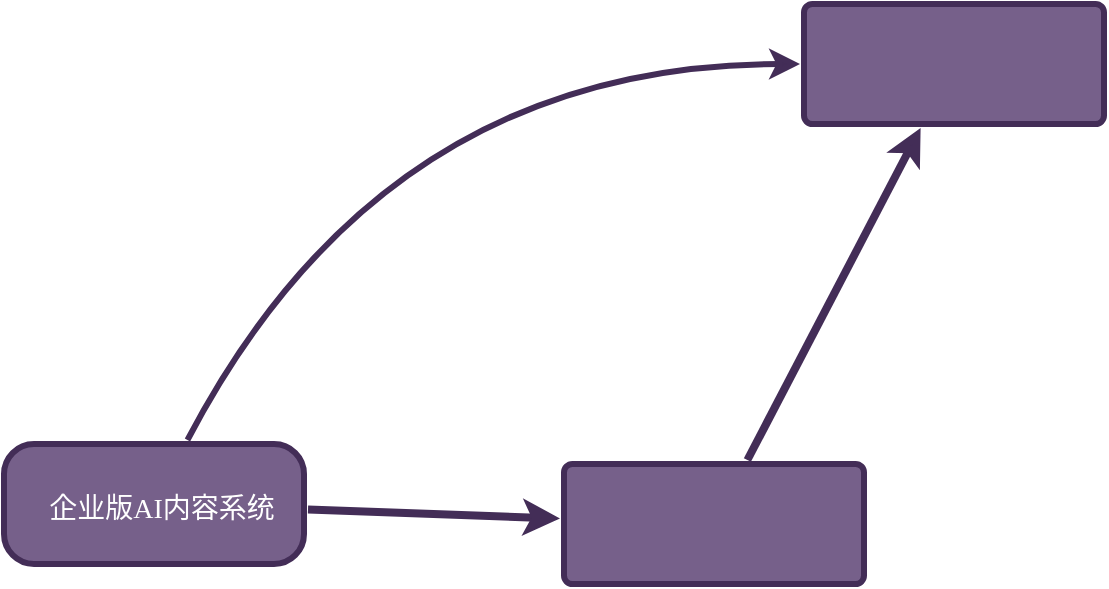 <mxfile version="21.6.9" type="github">
  <diagram id="6a731a19-8d31-9384-78a2-239565b7b9f0" name="Page-1">
    <mxGraphModel dx="1661" dy="1110" grid="1" gridSize="10" guides="1" tooltips="1" connect="1" arrows="1" fold="1" page="1" pageScale="1" pageWidth="1169" pageHeight="1654" background="none" math="0" shadow="0">
      <root>
        <mxCell id="0" />
        <mxCell id="1" parent="0" />
        <mxCell id="1750" value="" style="edgeStyle=none;jumpStyle=none;html=1;shadow=0;labelBackgroundColor=none;startArrow=none;startFill=0;jettySize=auto;orthogonalLoop=1;strokeColor=#432D57;strokeWidth=3;fontFamily=Helvetica;fontSize=14;fontColor=#FFFFFF;spacing=5;fontStyle=1;fillColor=#76608a;curved=1;" parent="1" source="1753" target="1756" edge="1">
          <mxGeometry relative="1" as="geometry">
            <Array as="points">
              <mxPoint x="250" y="80" />
            </Array>
          </mxGeometry>
        </mxCell>
        <mxCell id="K3pshbrF5klclkN3_IQF-1768" style="edgeStyle=none;shape=connector;rounded=0;orthogonalLoop=1;jettySize=auto;html=1;labelBackgroundColor=default;strokeColor=#432D57;strokeWidth=4;fontFamily=Helvetica;fontSize=11;fontColor=default;endArrow=classic;fillColor=#76608a;" edge="1" parent="1" source="1753" target="K3pshbrF5klclkN3_IQF-1763">
          <mxGeometry relative="1" as="geometry" />
        </mxCell>
        <mxCell id="1753" value="&lt;p style=&quot;margin: 0px 0px 0px 28px; text-indent: -20px; font-style: normal; font-variant-caps: normal; font-weight: normal; font-stretch: normal; font-size: 14px; line-height: normal; font-family: &amp;quot;PingFang SC&amp;quot;; font-size-adjust: none; font-kerning: auto; font-variant-alternates: normal; font-variant-ligatures: normal; font-variant-numeric: normal; font-variant-east-asian: normal; font-variant-position: normal; font-feature-settings: normal; font-optical-sizing: auto; font-variation-settings: normal;&quot;&gt;企业版AI内容系统&lt;/p&gt;" style="rounded=1;whiteSpace=wrap;html=1;shadow=0;labelBackgroundColor=none;strokeColor=#432D57;strokeWidth=3;fillColor=#76608a;fontFamily=Helvetica;fontSize=14;align=center;spacing=5;fontStyle=1;arcSize=25;perimeterSpacing=2;fontColor=#ffffff;" parent="1" vertex="1">
          <mxGeometry x="60" y="270" width="150" height="60" as="geometry" />
        </mxCell>
        <mxCell id="1756" value="&lt;br&gt;" style="rounded=1;whiteSpace=wrap;html=1;shadow=0;labelBackgroundColor=none;strokeColor=#432D57;strokeWidth=3;fillColor=#76608a;fontFamily=Helvetica;fontSize=14;align=center;spacing=5;fontStyle=0;arcSize=7;perimeterSpacing=2;fontColor=#ffffff;" parent="1" vertex="1">
          <mxGeometry x="460" y="50" width="150" height="60" as="geometry" />
        </mxCell>
        <mxCell id="K3pshbrF5klclkN3_IQF-1767" value="" style="edgeStyle=none;shape=connector;rounded=0;orthogonalLoop=1;jettySize=auto;html=1;labelBackgroundColor=default;strokeColor=#432D57;strokeWidth=4;fontFamily=Helvetica;fontSize=11;fontColor=default;endArrow=classic;fillColor=#76608a;" edge="1" parent="1" source="K3pshbrF5klclkN3_IQF-1763" target="1756">
          <mxGeometry relative="1" as="geometry" />
        </mxCell>
        <mxCell id="K3pshbrF5klclkN3_IQF-1763" value="&lt;br&gt;" style="rounded=1;whiteSpace=wrap;html=1;shadow=0;labelBackgroundColor=none;strokeColor=#432D57;strokeWidth=3;fillColor=#76608a;fontFamily=Helvetica;fontSize=14;align=center;spacing=5;fontStyle=0;arcSize=7;perimeterSpacing=2;fontColor=#ffffff;" vertex="1" parent="1">
          <mxGeometry x="340" y="280" width="150" height="60" as="geometry" />
        </mxCell>
      </root>
    </mxGraphModel>
  </diagram>
</mxfile>
